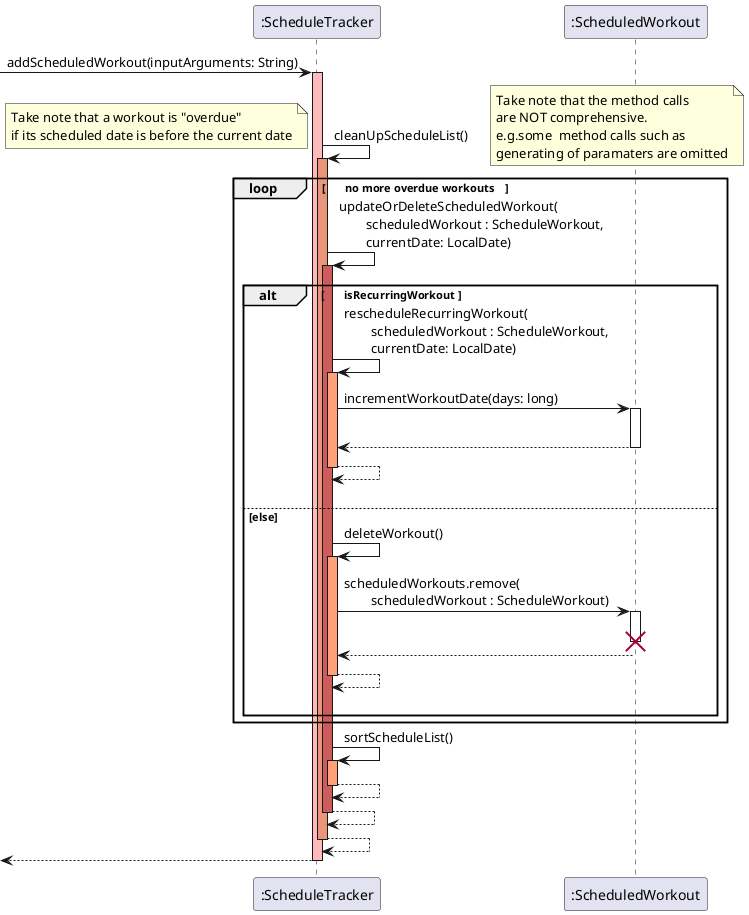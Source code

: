 @startuml
'https://plantuml.com/sequence-diagram
participant ":ScheduleTracker"
participant ":ScheduledWorkout"

->":ScheduleTracker" : addScheduledWorkout(inputArguments: String)
activate ":ScheduleTracker" #FFBBBB

":ScheduleTracker"->":ScheduleTracker" : cleanUpScheduleList()
note right: Take note that the method calls \nare NOT comprehensive. \ne.g.some  method calls such as \ngenerating of paramaters are omitted
activate ":ScheduleTracker" #DarkSalmon

loop \tno more overdue workouts\t
    note left : Take note that a workout is "overdue" \nif its scheduled date is before the current date
    ":ScheduleTracker"->":ScheduleTracker" : updateOrDeleteScheduledWorkout(\n\tscheduledWorkout : ScheduleWorkout,\n\tcurrentDate: LocalDate)
    activate ":ScheduleTracker" #IndianRed
    alt \tisRecurringWorkout\t
        ":ScheduleTracker"->":ScheduleTracker" : rescheduleRecurringWorkout(\n\tscheduledWorkout : ScheduleWorkout,\n\tcurrentDate: LocalDate)
        activate ":ScheduleTracker" #LightSalmon
        ":ScheduleTracker"->":ScheduledWorkout" : incrementWorkoutDate(days: long)
        |||
        activate ":ScheduledWorkout"
        return
        return
        |||
    else else
        ":ScheduleTracker"->":ScheduleTracker" : deleteWorkout()
        activate ":ScheduleTracker" #LightSalmon
        ":ScheduleTracker"->":ScheduledWorkout" : scheduledWorkouts.remove(\n\tscheduledWorkout : ScheduleWorkout)
        activate ":ScheduledWorkout"
        destroy ":ScheduledWorkout"
        return
        return
        |||
    end
end

":ScheduleTracker"->":ScheduleTracker" : sortScheduleList()
activate ":ScheduleTracker" #LightSalmon
return

return
return
return

@enduml